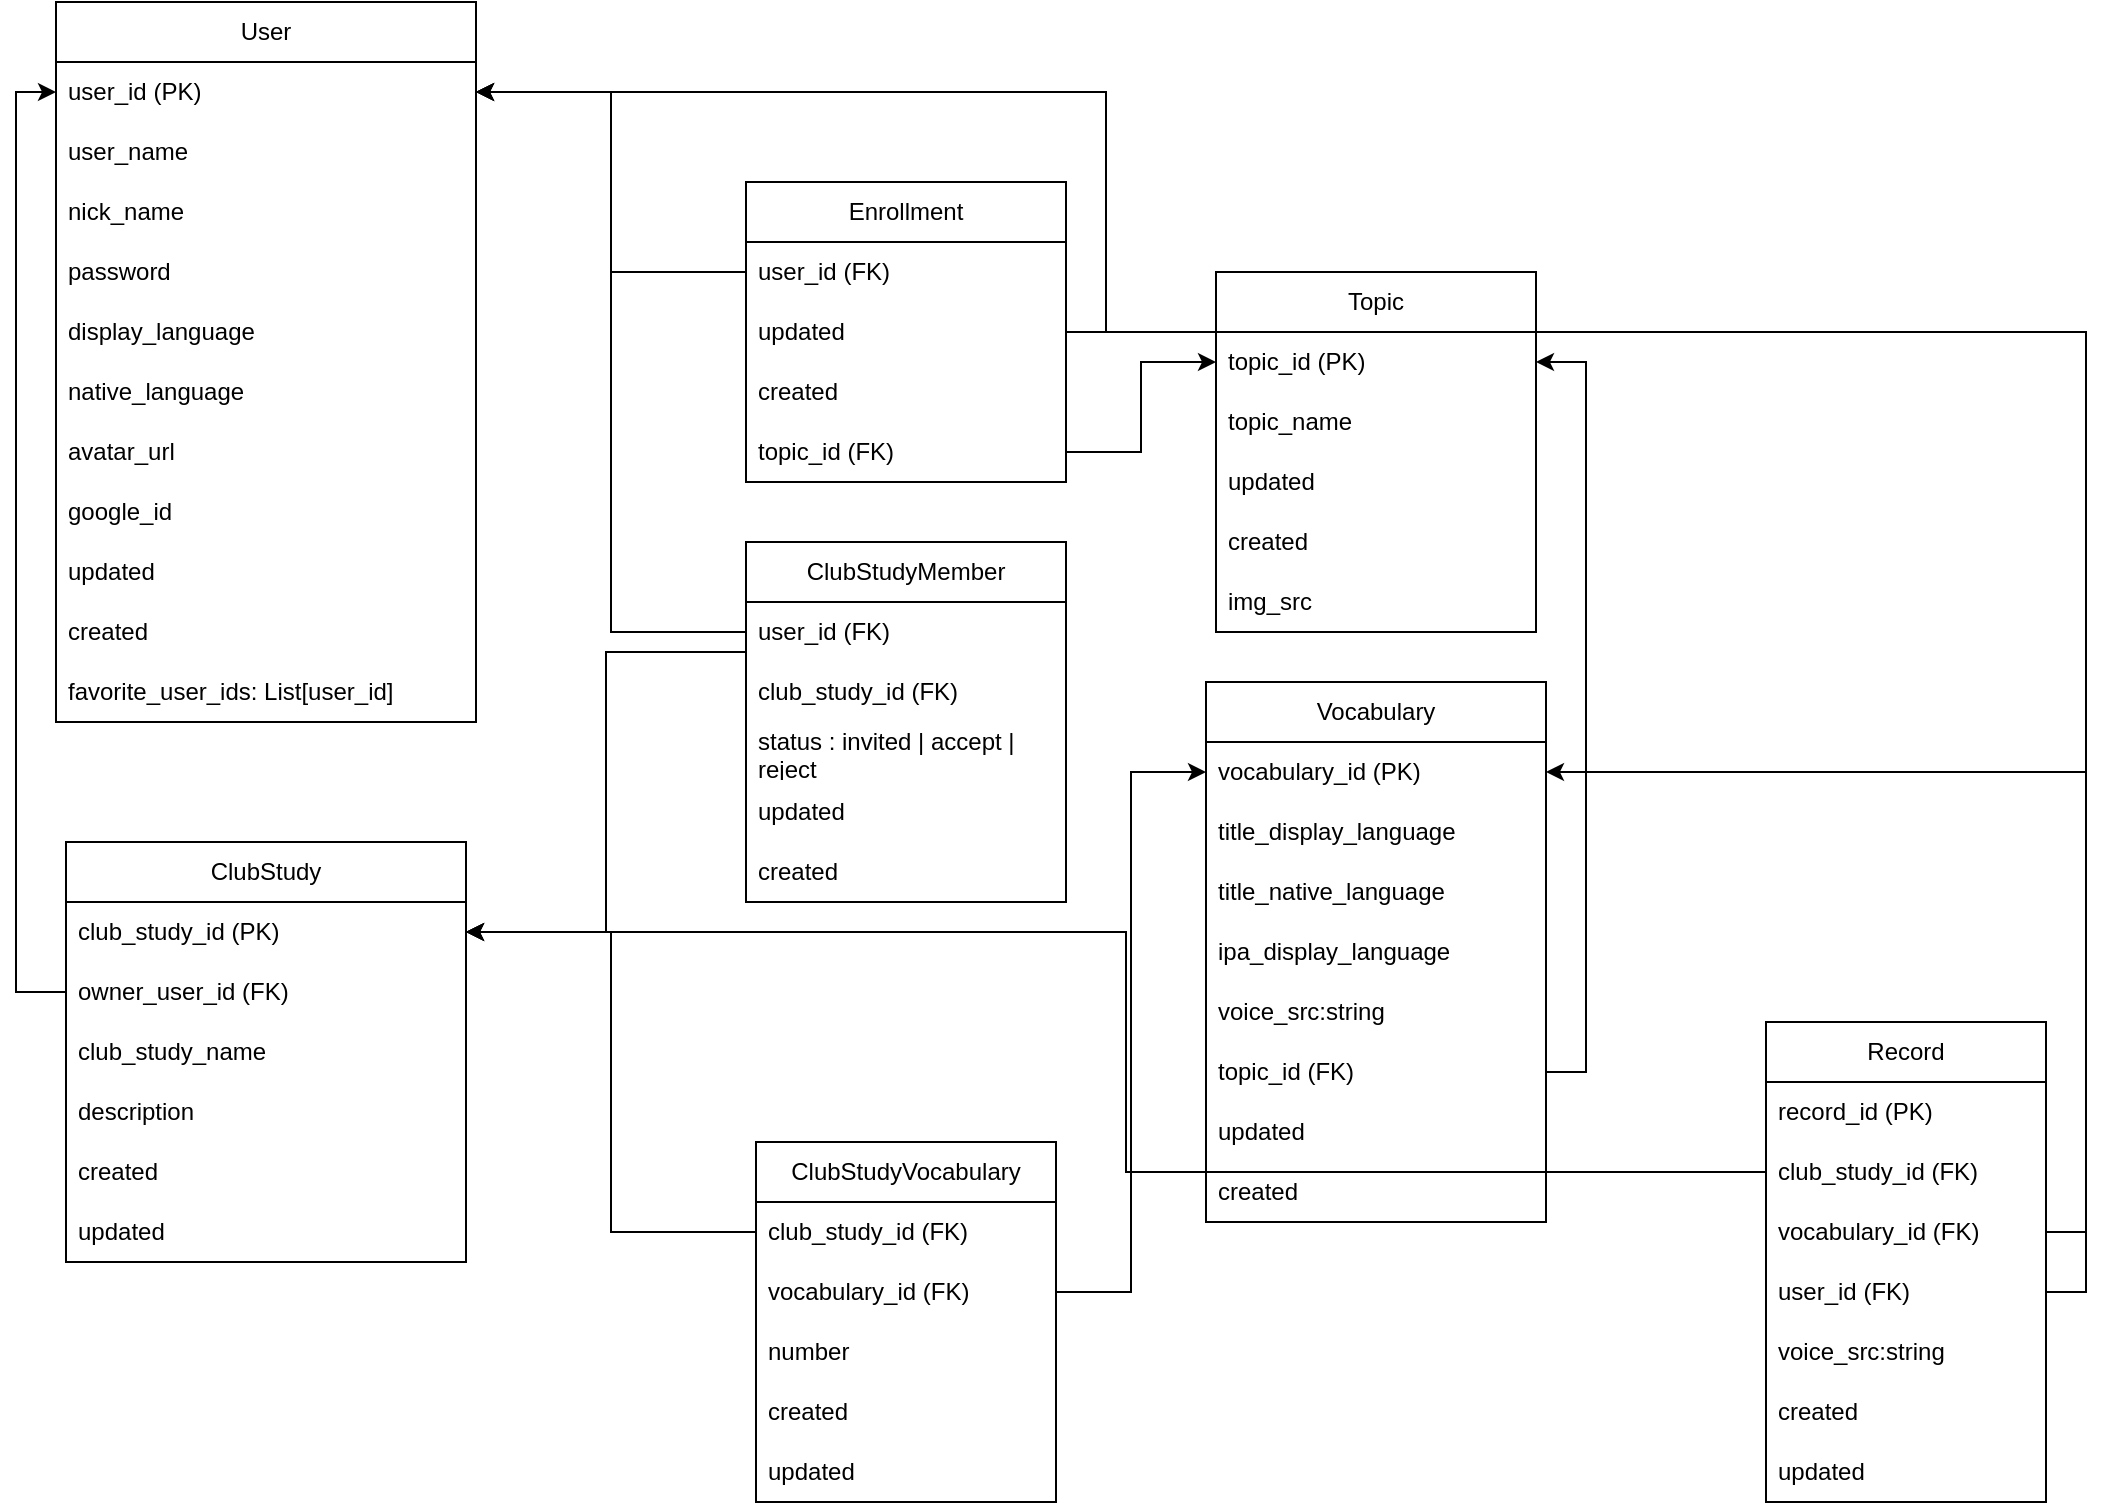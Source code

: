 <mxfile>
    <diagram name="Page-1" id="pIwFi4DEmgJ2Dz0jESEC">
        <mxGraphModel dx="1099" dy="1556" grid="1" gridSize="10" guides="1" tooltips="1" connect="1" arrows="0" fold="1" page="1" pageScale="1" pageWidth="850" pageHeight="1100" math="0" shadow="0">
            <root>
                <mxCell id="0"/>
                <mxCell id="1" parent="0"/>
                <mxCell id="Hejakxr9moi0r46bq7eR-187" value="User&lt;br&gt;" style="swimlane;fontStyle=0;childLayout=stackLayout;horizontal=1;startSize=30;horizontalStack=0;resizeParent=1;resizeParentMax=0;resizeLast=0;collapsible=1;marginBottom=0;whiteSpace=wrap;html=1;" parent="1" vertex="1">
                    <mxGeometry x="825" y="-1000" width="210" height="360" as="geometry"/>
                </mxCell>
                <mxCell id="Hejakxr9moi0r46bq7eR-188" value="user_id (PK)" style="text;strokeColor=none;fillColor=none;align=left;verticalAlign=middle;spacingLeft=4;spacingRight=4;overflow=hidden;points=[[0,0.5],[1,0.5]];portConstraint=eastwest;rotatable=0;whiteSpace=wrap;html=1;fontStyle=0" parent="Hejakxr9moi0r46bq7eR-187" vertex="1">
                    <mxGeometry y="30" width="210" height="30" as="geometry"/>
                </mxCell>
                <mxCell id="Hejakxr9moi0r46bq7eR-189" value="user_name" style="text;strokeColor=none;fillColor=none;align=left;verticalAlign=middle;spacingLeft=4;spacingRight=4;overflow=hidden;points=[[0,0.5],[1,0.5]];portConstraint=eastwest;rotatable=0;whiteSpace=wrap;html=1;" parent="Hejakxr9moi0r46bq7eR-187" vertex="1">
                    <mxGeometry y="60" width="210" height="30" as="geometry"/>
                </mxCell>
                <mxCell id="Hejakxr9moi0r46bq7eR-190" value="nick_name" style="text;strokeColor=none;fillColor=none;align=left;verticalAlign=middle;spacingLeft=4;spacingRight=4;overflow=hidden;points=[[0,0.5],[1,0.5]];portConstraint=eastwest;rotatable=0;whiteSpace=wrap;html=1;" parent="Hejakxr9moi0r46bq7eR-187" vertex="1">
                    <mxGeometry y="90" width="210" height="30" as="geometry"/>
                </mxCell>
                <mxCell id="Hejakxr9moi0r46bq7eR-191" value="password" style="text;strokeColor=none;fillColor=none;align=left;verticalAlign=middle;spacingLeft=4;spacingRight=4;overflow=hidden;points=[[0,0.5],[1,0.5]];portConstraint=eastwest;rotatable=0;whiteSpace=wrap;html=1;" parent="Hejakxr9moi0r46bq7eR-187" vertex="1">
                    <mxGeometry y="120" width="210" height="30" as="geometry"/>
                </mxCell>
                <mxCell id="Hejakxr9moi0r46bq7eR-192" value="display_language" style="text;strokeColor=none;fillColor=none;align=left;verticalAlign=middle;spacingLeft=4;spacingRight=4;overflow=hidden;points=[[0,0.5],[1,0.5]];portConstraint=eastwest;rotatable=0;whiteSpace=wrap;html=1;" parent="Hejakxr9moi0r46bq7eR-187" vertex="1">
                    <mxGeometry y="150" width="210" height="30" as="geometry"/>
                </mxCell>
                <mxCell id="Hejakxr9moi0r46bq7eR-193" value="native_language" style="text;strokeColor=none;fillColor=none;align=left;verticalAlign=middle;spacingLeft=4;spacingRight=4;overflow=hidden;points=[[0,0.5],[1,0.5]];portConstraint=eastwest;rotatable=0;whiteSpace=wrap;html=1;" parent="Hejakxr9moi0r46bq7eR-187" vertex="1">
                    <mxGeometry y="180" width="210" height="30" as="geometry"/>
                </mxCell>
                <mxCell id="21" value="avatar_url" style="text;strokeColor=none;fillColor=none;align=left;verticalAlign=middle;spacingLeft=4;spacingRight=4;overflow=hidden;points=[[0,0.5],[1,0.5]];portConstraint=eastwest;rotatable=0;whiteSpace=wrap;html=1;" vertex="1" parent="Hejakxr9moi0r46bq7eR-187">
                    <mxGeometry y="210" width="210" height="30" as="geometry"/>
                </mxCell>
                <mxCell id="Hejakxr9moi0r46bq7eR-194" value="google_id" style="text;strokeColor=none;fillColor=none;align=left;verticalAlign=middle;spacingLeft=4;spacingRight=4;overflow=hidden;points=[[0,0.5],[1,0.5]];portConstraint=eastwest;rotatable=0;whiteSpace=wrap;html=1;" parent="Hejakxr9moi0r46bq7eR-187" vertex="1">
                    <mxGeometry y="240" width="210" height="30" as="geometry"/>
                </mxCell>
                <mxCell id="14" value="updated" style="text;strokeColor=none;fillColor=none;align=left;verticalAlign=middle;spacingLeft=4;spacingRight=4;overflow=hidden;points=[[0,0.5],[1,0.5]];portConstraint=eastwest;rotatable=0;whiteSpace=wrap;html=1;" parent="Hejakxr9moi0r46bq7eR-187" vertex="1">
                    <mxGeometry y="270" width="210" height="30" as="geometry"/>
                </mxCell>
                <mxCell id="15" value="created" style="text;strokeColor=none;fillColor=none;align=left;verticalAlign=middle;spacingLeft=4;spacingRight=4;overflow=hidden;points=[[0,0.5],[1,0.5]];portConstraint=eastwest;rotatable=0;whiteSpace=wrap;html=1;" parent="Hejakxr9moi0r46bq7eR-187" vertex="1">
                    <mxGeometry y="300" width="210" height="30" as="geometry"/>
                </mxCell>
                <mxCell id="Hejakxr9moi0r46bq7eR-195" value="favorite_user_ids: List[user_id]" style="text;strokeColor=none;fillColor=none;align=left;verticalAlign=middle;spacingLeft=4;spacingRight=4;overflow=hidden;points=[[0,0.5],[1,0.5]];portConstraint=eastwest;rotatable=0;whiteSpace=wrap;html=1;" parent="Hejakxr9moi0r46bq7eR-187" vertex="1">
                    <mxGeometry y="330" width="210" height="30" as="geometry"/>
                </mxCell>
                <mxCell id="Hejakxr9moi0r46bq7eR-196" value="Topic" style="swimlane;fontStyle=0;childLayout=stackLayout;horizontal=1;startSize=30;horizontalStack=0;resizeParent=1;resizeParentMax=0;resizeLast=0;collapsible=1;marginBottom=0;whiteSpace=wrap;html=1;" parent="1" vertex="1">
                    <mxGeometry x="1405" y="-865" width="160" height="180" as="geometry"/>
                </mxCell>
                <mxCell id="Hejakxr9moi0r46bq7eR-197" value="topic_id (PK)" style="text;strokeColor=none;fillColor=none;align=left;verticalAlign=middle;spacingLeft=4;spacingRight=4;overflow=hidden;points=[[0,0.5],[1,0.5]];portConstraint=eastwest;rotatable=0;whiteSpace=wrap;html=1;" parent="Hejakxr9moi0r46bq7eR-196" vertex="1">
                    <mxGeometry y="30" width="160" height="30" as="geometry"/>
                </mxCell>
                <mxCell id="Hejakxr9moi0r46bq7eR-198" value="topic_name" style="text;strokeColor=none;fillColor=none;align=left;verticalAlign=middle;spacingLeft=4;spacingRight=4;overflow=hidden;points=[[0,0.5],[1,0.5]];portConstraint=eastwest;rotatable=0;whiteSpace=wrap;html=1;" parent="Hejakxr9moi0r46bq7eR-196" vertex="1">
                    <mxGeometry y="60" width="160" height="30" as="geometry"/>
                </mxCell>
                <mxCell id="18" value="updated" style="text;strokeColor=none;fillColor=none;align=left;verticalAlign=middle;spacingLeft=4;spacingRight=4;overflow=hidden;points=[[0,0.5],[1,0.5]];portConstraint=eastwest;rotatable=0;whiteSpace=wrap;html=1;" parent="Hejakxr9moi0r46bq7eR-196" vertex="1">
                    <mxGeometry y="90" width="160" height="30" as="geometry"/>
                </mxCell>
                <mxCell id="19" value="created" style="text;strokeColor=none;fillColor=none;align=left;verticalAlign=middle;spacingLeft=4;spacingRight=4;overflow=hidden;points=[[0,0.5],[1,0.5]];portConstraint=eastwest;rotatable=0;whiteSpace=wrap;html=1;" parent="Hejakxr9moi0r46bq7eR-196" vertex="1">
                    <mxGeometry y="120" width="160" height="30" as="geometry"/>
                </mxCell>
                <mxCell id="Hejakxr9moi0r46bq7eR-199" value="img_src" style="text;strokeColor=none;fillColor=none;align=left;verticalAlign=middle;spacingLeft=4;spacingRight=4;overflow=hidden;points=[[0,0.5],[1,0.5]];portConstraint=eastwest;rotatable=0;whiteSpace=wrap;html=1;" parent="Hejakxr9moi0r46bq7eR-196" vertex="1">
                    <mxGeometry y="150" width="160" height="30" as="geometry"/>
                </mxCell>
                <mxCell id="Hejakxr9moi0r46bq7eR-200" value="Vocabulary" style="swimlane;fontStyle=0;childLayout=stackLayout;horizontal=1;startSize=30;horizontalStack=0;resizeParent=1;resizeParentMax=0;resizeLast=0;collapsible=1;marginBottom=0;whiteSpace=wrap;html=1;" parent="1" vertex="1">
                    <mxGeometry x="1400" y="-660" width="170" height="270" as="geometry"/>
                </mxCell>
                <mxCell id="Hejakxr9moi0r46bq7eR-201" value="vocabulary_id&amp;nbsp;(PK)" style="text;strokeColor=none;fillColor=none;align=left;verticalAlign=middle;spacingLeft=4;spacingRight=4;overflow=hidden;points=[[0,0.5],[1,0.5]];portConstraint=eastwest;rotatable=0;whiteSpace=wrap;html=1;" parent="Hejakxr9moi0r46bq7eR-200" vertex="1">
                    <mxGeometry y="30" width="170" height="30" as="geometry"/>
                </mxCell>
                <mxCell id="Hejakxr9moi0r46bq7eR-202" value="title_display_language" style="text;strokeColor=none;fillColor=none;align=left;verticalAlign=middle;spacingLeft=4;spacingRight=4;overflow=hidden;points=[[0,0.5],[1,0.5]];portConstraint=eastwest;rotatable=0;whiteSpace=wrap;html=1;" parent="Hejakxr9moi0r46bq7eR-200" vertex="1">
                    <mxGeometry y="60" width="170" height="30" as="geometry"/>
                </mxCell>
                <mxCell id="Hejakxr9moi0r46bq7eR-203" value="title_native_language" style="text;strokeColor=none;fillColor=none;align=left;verticalAlign=middle;spacingLeft=4;spacingRight=4;overflow=hidden;points=[[0,0.5],[1,0.5]];portConstraint=eastwest;rotatable=0;whiteSpace=wrap;html=1;" parent="Hejakxr9moi0r46bq7eR-200" vertex="1">
                    <mxGeometry y="90" width="170" height="30" as="geometry"/>
                </mxCell>
                <mxCell id="Hejakxr9moi0r46bq7eR-204" value="ipa_display_language" style="text;strokeColor=none;fillColor=none;align=left;verticalAlign=middle;spacingLeft=4;spacingRight=4;overflow=hidden;points=[[0,0.5],[1,0.5]];portConstraint=eastwest;rotatable=0;whiteSpace=wrap;html=1;" parent="Hejakxr9moi0r46bq7eR-200" vertex="1">
                    <mxGeometry y="120" width="170" height="30" as="geometry"/>
                </mxCell>
                <mxCell id="Hejakxr9moi0r46bq7eR-205" value="voice_src:string" style="text;strokeColor=none;fillColor=none;align=left;verticalAlign=middle;spacingLeft=4;spacingRight=4;overflow=hidden;points=[[0,0.5],[1,0.5]];portConstraint=eastwest;rotatable=0;whiteSpace=wrap;html=1;" parent="Hejakxr9moi0r46bq7eR-200" vertex="1">
                    <mxGeometry y="150" width="170" height="30" as="geometry"/>
                </mxCell>
                <mxCell id="Hejakxr9moi0r46bq7eR-206" value="topic_id (FK)" style="text;strokeColor=none;fillColor=none;align=left;verticalAlign=middle;spacingLeft=4;spacingRight=4;overflow=hidden;points=[[0,0.5],[1,0.5]];portConstraint=eastwest;rotatable=0;whiteSpace=wrap;html=1;" parent="Hejakxr9moi0r46bq7eR-200" vertex="1">
                    <mxGeometry y="180" width="170" height="30" as="geometry"/>
                </mxCell>
                <mxCell id="11" value="updated" style="text;strokeColor=none;fillColor=none;align=left;verticalAlign=middle;spacingLeft=4;spacingRight=4;overflow=hidden;points=[[0,0.5],[1,0.5]];portConstraint=eastwest;rotatable=0;whiteSpace=wrap;html=1;" parent="Hejakxr9moi0r46bq7eR-200" vertex="1">
                    <mxGeometry y="210" width="170" height="30" as="geometry"/>
                </mxCell>
                <mxCell id="10" value="created" style="text;strokeColor=none;fillColor=none;align=left;verticalAlign=middle;spacingLeft=4;spacingRight=4;overflow=hidden;points=[[0,0.5],[1,0.5]];portConstraint=eastwest;rotatable=0;whiteSpace=wrap;html=1;" parent="Hejakxr9moi0r46bq7eR-200" vertex="1">
                    <mxGeometry y="240" width="170" height="30" as="geometry"/>
                </mxCell>
                <mxCell id="Hejakxr9moi0r46bq7eR-210" value="ClubStudy" style="swimlane;fontStyle=0;childLayout=stackLayout;horizontal=1;startSize=30;horizontalStack=0;resizeParent=1;resizeParentMax=0;resizeLast=0;collapsible=1;marginBottom=0;whiteSpace=wrap;html=1;" parent="1" vertex="1">
                    <mxGeometry x="830" y="-580" width="200" height="210" as="geometry"/>
                </mxCell>
                <mxCell id="Hejakxr9moi0r46bq7eR-211" value="club_study_id&amp;nbsp;(PK)" style="text;strokeColor=none;fillColor=none;align=left;verticalAlign=middle;spacingLeft=4;spacingRight=4;overflow=hidden;points=[[0,0.5],[1,0.5]];portConstraint=eastwest;rotatable=0;whiteSpace=wrap;html=1;" parent="Hejakxr9moi0r46bq7eR-210" vertex="1">
                    <mxGeometry y="30" width="200" height="30" as="geometry"/>
                </mxCell>
                <mxCell id="Hejakxr9moi0r46bq7eR-212" value="owner_user_id (FK)" style="text;strokeColor=none;fillColor=none;align=left;verticalAlign=middle;spacingLeft=4;spacingRight=4;overflow=hidden;points=[[0,0.5],[1,0.5]];portConstraint=eastwest;rotatable=0;whiteSpace=wrap;html=1;" parent="Hejakxr9moi0r46bq7eR-210" vertex="1">
                    <mxGeometry y="60" width="200" height="30" as="geometry"/>
                </mxCell>
                <mxCell id="Hejakxr9moi0r46bq7eR-213" value="club_study_name" style="text;strokeColor=none;fillColor=none;align=left;verticalAlign=middle;spacingLeft=4;spacingRight=4;overflow=hidden;points=[[0,0.5],[1,0.5]];portConstraint=eastwest;rotatable=0;whiteSpace=wrap;html=1;" parent="Hejakxr9moi0r46bq7eR-210" vertex="1">
                    <mxGeometry y="90" width="200" height="30" as="geometry"/>
                </mxCell>
                <mxCell id="Hejakxr9moi0r46bq7eR-214" value="description" style="text;strokeColor=none;fillColor=none;align=left;verticalAlign=middle;spacingLeft=4;spacingRight=4;overflow=hidden;points=[[0,0.5],[1,0.5]];portConstraint=eastwest;rotatable=0;whiteSpace=wrap;html=1;" parent="Hejakxr9moi0r46bq7eR-210" vertex="1">
                    <mxGeometry y="120" width="200" height="30" as="geometry"/>
                </mxCell>
                <mxCell id="2" value="created" style="text;strokeColor=none;fillColor=none;align=left;verticalAlign=middle;spacingLeft=4;spacingRight=4;overflow=hidden;points=[[0,0.5],[1,0.5]];portConstraint=eastwest;rotatable=0;whiteSpace=wrap;html=1;" parent="Hejakxr9moi0r46bq7eR-210" vertex="1">
                    <mxGeometry y="150" width="200" height="30" as="geometry"/>
                </mxCell>
                <mxCell id="4" value="updated" style="text;strokeColor=none;fillColor=none;align=left;verticalAlign=middle;spacingLeft=4;spacingRight=4;overflow=hidden;points=[[0,0.5],[1,0.5]];portConstraint=eastwest;rotatable=0;whiteSpace=wrap;html=1;" parent="Hejakxr9moi0r46bq7eR-210" vertex="1">
                    <mxGeometry y="180" width="200" height="30" as="geometry"/>
                </mxCell>
                <mxCell id="Hejakxr9moi0r46bq7eR-215" style="edgeStyle=orthogonalEdgeStyle;rounded=0;orthogonalLoop=1;jettySize=auto;html=1;exitX=0;exitY=0.5;exitDx=0;exitDy=0;entryX=0;entryY=0.5;entryDx=0;entryDy=0;" parent="1" source="Hejakxr9moi0r46bq7eR-212" target="Hejakxr9moi0r46bq7eR-188" edge="1">
                    <mxGeometry relative="1" as="geometry"/>
                </mxCell>
                <mxCell id="Hejakxr9moi0r46bq7eR-216" value="ClubStudyMember" style="swimlane;fontStyle=0;childLayout=stackLayout;horizontal=1;startSize=30;horizontalStack=0;resizeParent=1;resizeParentMax=0;resizeLast=0;collapsible=1;marginBottom=0;whiteSpace=wrap;html=1;" parent="1" vertex="1">
                    <mxGeometry x="1170" y="-730" width="160" height="180" as="geometry"/>
                </mxCell>
                <mxCell id="Hejakxr9moi0r46bq7eR-217" value="user_id (FK)" style="text;strokeColor=none;fillColor=none;align=left;verticalAlign=middle;spacingLeft=4;spacingRight=4;overflow=hidden;points=[[0,0.5],[1,0.5]];portConstraint=eastwest;rotatable=0;whiteSpace=wrap;html=1;" parent="Hejakxr9moi0r46bq7eR-216" vertex="1">
                    <mxGeometry y="30" width="160" height="30" as="geometry"/>
                </mxCell>
                <mxCell id="Hejakxr9moi0r46bq7eR-218" value="club_study_id (FK)" style="text;strokeColor=none;fillColor=none;align=left;verticalAlign=middle;spacingLeft=4;spacingRight=4;overflow=hidden;points=[[0,0.5],[1,0.5]];portConstraint=eastwest;rotatable=0;whiteSpace=wrap;html=1;" parent="Hejakxr9moi0r46bq7eR-216" vertex="1">
                    <mxGeometry y="60" width="160" height="30" as="geometry"/>
                </mxCell>
                <mxCell id="Hejakxr9moi0r46bq7eR-219" value="status : invited | accept | reject" style="text;strokeColor=none;fillColor=none;align=left;verticalAlign=middle;spacingLeft=4;spacingRight=4;overflow=hidden;points=[[0,0.5],[1,0.5]];portConstraint=eastwest;rotatable=0;whiteSpace=wrap;html=1;" parent="Hejakxr9moi0r46bq7eR-216" vertex="1">
                    <mxGeometry y="90" width="160" height="30" as="geometry"/>
                </mxCell>
                <mxCell id="12" value="updated" style="text;strokeColor=none;fillColor=none;align=left;verticalAlign=middle;spacingLeft=4;spacingRight=4;overflow=hidden;points=[[0,0.5],[1,0.5]];portConstraint=eastwest;rotatable=0;whiteSpace=wrap;html=1;" parent="Hejakxr9moi0r46bq7eR-216" vertex="1">
                    <mxGeometry y="120" width="160" height="30" as="geometry"/>
                </mxCell>
                <mxCell id="13" value="created" style="text;strokeColor=none;fillColor=none;align=left;verticalAlign=middle;spacingLeft=4;spacingRight=4;overflow=hidden;points=[[0,0.5],[1,0.5]];portConstraint=eastwest;rotatable=0;whiteSpace=wrap;html=1;" parent="Hejakxr9moi0r46bq7eR-216" vertex="1">
                    <mxGeometry y="150" width="160" height="30" as="geometry"/>
                </mxCell>
                <mxCell id="Hejakxr9moi0r46bq7eR-220" value="ClubStudyVocabulary" style="swimlane;fontStyle=0;childLayout=stackLayout;horizontal=1;startSize=30;horizontalStack=0;resizeParent=1;resizeParentMax=0;resizeLast=0;collapsible=1;marginBottom=0;whiteSpace=wrap;html=1;" parent="1" vertex="1">
                    <mxGeometry x="1175" y="-430" width="150" height="180" as="geometry"/>
                </mxCell>
                <mxCell id="Hejakxr9moi0r46bq7eR-221" value="club_study_id (FK)" style="text;strokeColor=none;fillColor=none;align=left;verticalAlign=middle;spacingLeft=4;spacingRight=4;overflow=hidden;points=[[0,0.5],[1,0.5]];portConstraint=eastwest;rotatable=0;whiteSpace=wrap;html=1;" parent="Hejakxr9moi0r46bq7eR-220" vertex="1">
                    <mxGeometry y="30" width="150" height="30" as="geometry"/>
                </mxCell>
                <mxCell id="Hejakxr9moi0r46bq7eR-222" value="vocabulary_id (FK)" style="text;strokeColor=none;fillColor=none;align=left;verticalAlign=middle;spacingLeft=4;spacingRight=4;overflow=hidden;points=[[0,0.5],[1,0.5]];portConstraint=eastwest;rotatable=0;whiteSpace=wrap;html=1;" parent="Hejakxr9moi0r46bq7eR-220" vertex="1">
                    <mxGeometry y="60" width="150" height="30" as="geometry"/>
                </mxCell>
                <mxCell id="Hejakxr9moi0r46bq7eR-223" value="number" style="text;strokeColor=none;fillColor=none;align=left;verticalAlign=middle;spacingLeft=4;spacingRight=4;overflow=hidden;points=[[0,0.5],[1,0.5]];portConstraint=eastwest;rotatable=0;whiteSpace=wrap;html=1;" parent="Hejakxr9moi0r46bq7eR-220" vertex="1">
                    <mxGeometry y="90" width="150" height="30" as="geometry"/>
                </mxCell>
                <mxCell id="6" value="created" style="text;strokeColor=none;fillColor=none;align=left;verticalAlign=middle;spacingLeft=4;spacingRight=4;overflow=hidden;points=[[0,0.5],[1,0.5]];portConstraint=eastwest;rotatable=0;whiteSpace=wrap;html=1;" parent="Hejakxr9moi0r46bq7eR-220" vertex="1">
                    <mxGeometry y="120" width="150" height="30" as="geometry"/>
                </mxCell>
                <mxCell id="7" value="updated" style="text;strokeColor=none;fillColor=none;align=left;verticalAlign=middle;spacingLeft=4;spacingRight=4;overflow=hidden;points=[[0,0.5],[1,0.5]];portConstraint=eastwest;rotatable=0;whiteSpace=wrap;html=1;" parent="Hejakxr9moi0r46bq7eR-220" vertex="1">
                    <mxGeometry y="150" width="150" height="30" as="geometry"/>
                </mxCell>
                <mxCell id="Hejakxr9moi0r46bq7eR-224" style="edgeStyle=orthogonalEdgeStyle;rounded=0;orthogonalLoop=1;jettySize=auto;html=1;exitX=0;exitY=0.5;exitDx=0;exitDy=0;" parent="1" source="Hejakxr9moi0r46bq7eR-218" target="Hejakxr9moi0r46bq7eR-211" edge="1">
                    <mxGeometry relative="1" as="geometry">
                        <Array as="points">
                            <mxPoint x="1100" y="-675"/>
                            <mxPoint x="1100" y="-535"/>
                        </Array>
                    </mxGeometry>
                </mxCell>
                <mxCell id="Hejakxr9moi0r46bq7eR-225" style="edgeStyle=orthogonalEdgeStyle;rounded=0;orthogonalLoop=1;jettySize=auto;html=1;exitX=1;exitY=0.5;exitDx=0;exitDy=0;" parent="1" source="Hejakxr9moi0r46bq7eR-209" target="Hejakxr9moi0r46bq7eR-197" edge="1">
                    <mxGeometry relative="1" as="geometry"/>
                </mxCell>
                <mxCell id="Hejakxr9moi0r46bq7eR-226" style="edgeStyle=orthogonalEdgeStyle;rounded=0;orthogonalLoop=1;jettySize=auto;html=1;exitX=0;exitY=0.5;exitDx=0;exitDy=0;" parent="1" source="Hejakxr9moi0r46bq7eR-208" target="Hejakxr9moi0r46bq7eR-188" edge="1">
                    <mxGeometry relative="1" as="geometry"/>
                </mxCell>
                <mxCell id="Hejakxr9moi0r46bq7eR-227" style="edgeStyle=orthogonalEdgeStyle;rounded=0;orthogonalLoop=1;jettySize=auto;html=1;exitX=0;exitY=0.5;exitDx=0;exitDy=0;" parent="1" source="Hejakxr9moi0r46bq7eR-217" target="Hejakxr9moi0r46bq7eR-188" edge="1">
                    <mxGeometry relative="1" as="geometry"/>
                </mxCell>
                <mxCell id="Hejakxr9moi0r46bq7eR-228" style="edgeStyle=orthogonalEdgeStyle;rounded=0;orthogonalLoop=1;jettySize=auto;html=1;exitX=0;exitY=0.5;exitDx=0;exitDy=0;" parent="1" source="Hejakxr9moi0r46bq7eR-221" target="Hejakxr9moi0r46bq7eR-211" edge="1">
                    <mxGeometry relative="1" as="geometry"/>
                </mxCell>
                <mxCell id="Hejakxr9moi0r46bq7eR-231" value="Record" style="swimlane;fontStyle=0;childLayout=stackLayout;horizontal=1;startSize=30;horizontalStack=0;resizeParent=1;resizeParentMax=0;resizeLast=0;collapsible=1;marginBottom=0;whiteSpace=wrap;html=1;" parent="1" vertex="1">
                    <mxGeometry x="1680" y="-490" width="140" height="240" as="geometry"/>
                </mxCell>
                <mxCell id="Hejakxr9moi0r46bq7eR-232" value="record_id (PK)" style="text;strokeColor=none;fillColor=none;align=left;verticalAlign=middle;spacingLeft=4;spacingRight=4;overflow=hidden;points=[[0,0.5],[1,0.5]];portConstraint=eastwest;rotatable=0;whiteSpace=wrap;html=1;" parent="Hejakxr9moi0r46bq7eR-231" vertex="1">
                    <mxGeometry y="30" width="140" height="30" as="geometry"/>
                </mxCell>
                <mxCell id="Hejakxr9moi0r46bq7eR-233" value="club_study_id (FK)" style="text;strokeColor=none;fillColor=none;align=left;verticalAlign=middle;spacingLeft=4;spacingRight=4;overflow=hidden;points=[[0,0.5],[1,0.5]];portConstraint=eastwest;rotatable=0;whiteSpace=wrap;html=1;" parent="Hejakxr9moi0r46bq7eR-231" vertex="1">
                    <mxGeometry y="60" width="140" height="30" as="geometry"/>
                </mxCell>
                <mxCell id="Hejakxr9moi0r46bq7eR-234" value="vocabulary_id&amp;nbsp;(FK)" style="text;strokeColor=none;fillColor=none;align=left;verticalAlign=middle;spacingLeft=4;spacingRight=4;overflow=hidden;points=[[0,0.5],[1,0.5]];portConstraint=eastwest;rotatable=0;whiteSpace=wrap;html=1;" parent="Hejakxr9moi0r46bq7eR-231" vertex="1">
                    <mxGeometry y="90" width="140" height="30" as="geometry"/>
                </mxCell>
                <mxCell id="Hejakxr9moi0r46bq7eR-235" value="user_id (FK)" style="text;strokeColor=none;fillColor=none;align=left;verticalAlign=middle;spacingLeft=4;spacingRight=4;overflow=hidden;points=[[0,0.5],[1,0.5]];portConstraint=eastwest;rotatable=0;whiteSpace=wrap;html=1;" parent="Hejakxr9moi0r46bq7eR-231" vertex="1">
                    <mxGeometry y="120" width="140" height="30" as="geometry"/>
                </mxCell>
                <mxCell id="Hejakxr9moi0r46bq7eR-236" value="voice_src:string" style="text;strokeColor=none;fillColor=none;align=left;verticalAlign=middle;spacingLeft=4;spacingRight=4;overflow=hidden;points=[[0,0.5],[1,0.5]];portConstraint=eastwest;rotatable=0;whiteSpace=wrap;html=1;" parent="Hejakxr9moi0r46bq7eR-231" vertex="1">
                    <mxGeometry y="150" width="140" height="30" as="geometry"/>
                </mxCell>
                <mxCell id="8" value="created" style="text;strokeColor=none;fillColor=none;align=left;verticalAlign=middle;spacingLeft=4;spacingRight=4;overflow=hidden;points=[[0,0.5],[1,0.5]];portConstraint=eastwest;rotatable=0;whiteSpace=wrap;html=1;" parent="Hejakxr9moi0r46bq7eR-231" vertex="1">
                    <mxGeometry y="180" width="140" height="30" as="geometry"/>
                </mxCell>
                <mxCell id="9" value="updated" style="text;strokeColor=none;fillColor=none;align=left;verticalAlign=middle;spacingLeft=4;spacingRight=4;overflow=hidden;points=[[0,0.5],[1,0.5]];portConstraint=eastwest;rotatable=0;whiteSpace=wrap;html=1;" parent="Hejakxr9moi0r46bq7eR-231" vertex="1">
                    <mxGeometry y="210" width="140" height="30" as="geometry"/>
                </mxCell>
                <mxCell id="Hejakxr9moi0r46bq7eR-238" style="edgeStyle=orthogonalEdgeStyle;shape=connector;rounded=0;orthogonalLoop=1;jettySize=auto;html=1;exitX=1;exitY=0.5;exitDx=0;exitDy=0;labelBackgroundColor=default;strokeColor=default;align=center;verticalAlign=middle;fontFamily=Helvetica;fontSize=11;fontColor=default;endArrow=classic;" parent="1" source="Hejakxr9moi0r46bq7eR-234" target="Hejakxr9moi0r46bq7eR-201" edge="1">
                    <mxGeometry relative="1" as="geometry"/>
                </mxCell>
                <mxCell id="Hejakxr9moi0r46bq7eR-239" style="edgeStyle=orthogonalEdgeStyle;shape=connector;rounded=0;orthogonalLoop=1;jettySize=auto;html=1;exitX=1;exitY=0.5;exitDx=0;exitDy=0;entryX=1;entryY=0.5;entryDx=0;entryDy=0;labelBackgroundColor=default;strokeColor=default;align=center;verticalAlign=middle;fontFamily=Helvetica;fontSize=11;fontColor=default;endArrow=classic;startArrow=none;" parent="1" source="Hejakxr9moi0r46bq7eR-207" target="Hejakxr9moi0r46bq7eR-188" edge="1">
                    <mxGeometry relative="1" as="geometry"/>
                </mxCell>
                <mxCell id="Hejakxr9moi0r46bq7eR-241" style="edgeStyle=orthogonalEdgeStyle;shape=connector;rounded=0;orthogonalLoop=1;jettySize=auto;html=1;exitX=1;exitY=0.5;exitDx=0;exitDy=0;entryX=1;entryY=0.5;entryDx=0;entryDy=0;labelBackgroundColor=default;strokeColor=default;align=center;verticalAlign=middle;fontFamily=Helvetica;fontSize=11;fontColor=default;endArrow=classic;" parent="1" source="Hejakxr9moi0r46bq7eR-206" target="Hejakxr9moi0r46bq7eR-197" edge="1">
                    <mxGeometry relative="1" as="geometry"/>
                </mxCell>
                <mxCell id="Hejakxr9moi0r46bq7eR-242" style="edgeStyle=orthogonalEdgeStyle;shape=connector;rounded=0;orthogonalLoop=1;jettySize=auto;html=1;exitX=1;exitY=0.5;exitDx=0;exitDy=0;labelBackgroundColor=default;strokeColor=default;align=center;verticalAlign=middle;fontFamily=Helvetica;fontSize=11;fontColor=default;endArrow=classic;" parent="1" source="Hejakxr9moi0r46bq7eR-222" target="Hejakxr9moi0r46bq7eR-201" edge="1">
                    <mxGeometry relative="1" as="geometry"/>
                </mxCell>
                <mxCell id="Hejakxr9moi0r46bq7eR-244" style="edgeStyle=orthogonalEdgeStyle;shape=connector;rounded=0;orthogonalLoop=1;jettySize=auto;html=1;exitX=0;exitY=0.5;exitDx=0;exitDy=0;labelBackgroundColor=default;strokeColor=default;align=center;verticalAlign=middle;fontFamily=Helvetica;fontSize=11;fontColor=default;endArrow=classic;" parent="1" source="Hejakxr9moi0r46bq7eR-233" target="Hejakxr9moi0r46bq7eR-211" edge="1">
                    <mxGeometry relative="1" as="geometry">
                        <Array as="points">
                            <mxPoint x="1360" y="-415"/>
                            <mxPoint x="1360" y="-535"/>
                        </Array>
                    </mxGeometry>
                </mxCell>
                <mxCell id="20" value="" style="edgeStyle=orthogonalEdgeStyle;shape=connector;rounded=0;orthogonalLoop=1;jettySize=auto;html=1;exitX=1;exitY=0.5;exitDx=0;exitDy=0;entryX=1;entryY=0.5;entryDx=0;entryDy=0;labelBackgroundColor=default;strokeColor=default;align=center;verticalAlign=middle;fontFamily=Helvetica;fontSize=11;fontColor=default;endArrow=none;" parent="1" source="Hejakxr9moi0r46bq7eR-235" target="Hejakxr9moi0r46bq7eR-207" edge="1">
                    <mxGeometry relative="1" as="geometry">
                        <mxPoint x="1820.0" y="-355" as="sourcePoint"/>
                        <mxPoint x="1030" y="-895" as="targetPoint"/>
                    </mxGeometry>
                </mxCell>
                <mxCell id="Hejakxr9moi0r46bq7eR-207" value="Enrollment" style="swimlane;fontStyle=0;childLayout=stackLayout;horizontal=1;startSize=30;horizontalStack=0;resizeParent=1;resizeParentMax=0;resizeLast=0;collapsible=1;marginBottom=0;whiteSpace=wrap;html=1;" parent="1" vertex="1">
                    <mxGeometry x="1170" y="-910" width="160" height="150" as="geometry"/>
                </mxCell>
                <mxCell id="Hejakxr9moi0r46bq7eR-208" value="user_id (FK)" style="text;strokeColor=none;fillColor=none;align=left;verticalAlign=middle;spacingLeft=4;spacingRight=4;overflow=hidden;points=[[0,0.5],[1,0.5]];portConstraint=eastwest;rotatable=0;whiteSpace=wrap;html=1;" parent="Hejakxr9moi0r46bq7eR-207" vertex="1">
                    <mxGeometry y="30" width="160" height="30" as="geometry"/>
                </mxCell>
                <mxCell id="16" value="updated" style="text;strokeColor=none;fillColor=none;align=left;verticalAlign=middle;spacingLeft=4;spacingRight=4;overflow=hidden;points=[[0,0.5],[1,0.5]];portConstraint=eastwest;rotatable=0;whiteSpace=wrap;html=1;" parent="Hejakxr9moi0r46bq7eR-207" vertex="1">
                    <mxGeometry y="60" width="160" height="30" as="geometry"/>
                </mxCell>
                <mxCell id="17" value="created" style="text;strokeColor=none;fillColor=none;align=left;verticalAlign=middle;spacingLeft=4;spacingRight=4;overflow=hidden;points=[[0,0.5],[1,0.5]];portConstraint=eastwest;rotatable=0;whiteSpace=wrap;html=1;" parent="Hejakxr9moi0r46bq7eR-207" vertex="1">
                    <mxGeometry y="90" width="160" height="30" as="geometry"/>
                </mxCell>
                <mxCell id="Hejakxr9moi0r46bq7eR-209" value="topic_id&amp;nbsp;(FK)" style="text;strokeColor=none;fillColor=none;align=left;verticalAlign=middle;spacingLeft=4;spacingRight=4;overflow=hidden;points=[[0,0.5],[1,0.5]];portConstraint=eastwest;rotatable=0;whiteSpace=wrap;html=1;" parent="Hejakxr9moi0r46bq7eR-207" vertex="1">
                    <mxGeometry y="120" width="160" height="30" as="geometry"/>
                </mxCell>
            </root>
        </mxGraphModel>
    </diagram>
</mxfile>